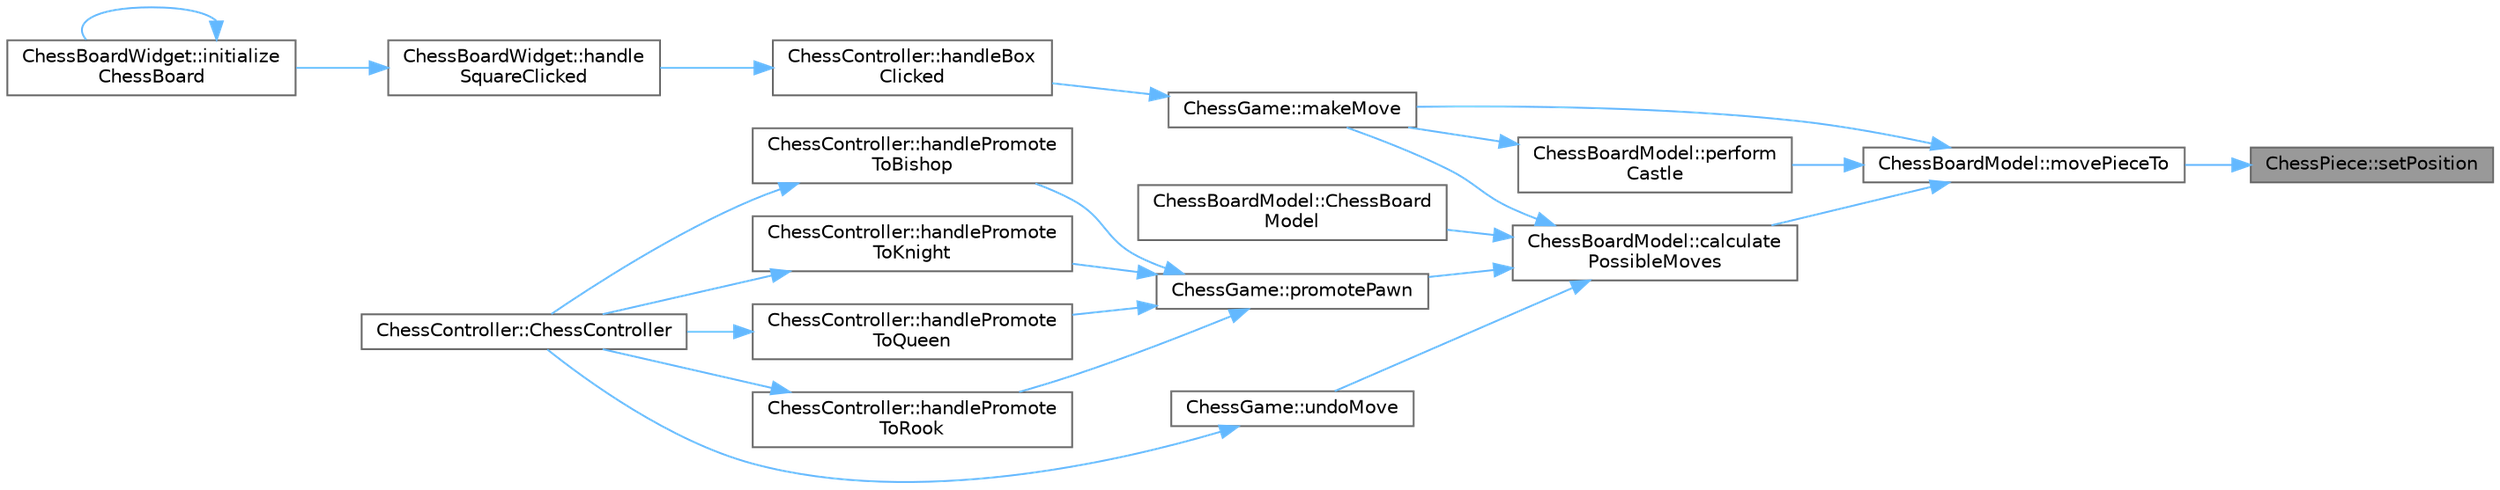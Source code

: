 digraph "ChessPiece::setPosition"
{
 // LATEX_PDF_SIZE
  bgcolor="transparent";
  edge [fontname=Helvetica,fontsize=10,labelfontname=Helvetica,labelfontsize=10];
  node [fontname=Helvetica,fontsize=10,shape=box,height=0.2,width=0.4];
  rankdir="RL";
  Node1 [id="Node000001",label="ChessPiece::setPosition",height=0.2,width=0.4,color="gray40", fillcolor="grey60", style="filled", fontcolor="black",tooltip="Sets the position of the chess piece on the chessboard."];
  Node1 -> Node2 [id="edge1_Node000001_Node000002",dir="back",color="steelblue1",style="solid",tooltip=" "];
  Node2 [id="Node000002",label="ChessBoardModel::movePieceTo",height=0.2,width=0.4,color="grey40", fillcolor="white", style="filled",URL="$class_chess_board_model.html#a0ca13e64de6e6cb7ffec509cb0e72b47",tooltip="Moves a chess piece to the specified position."];
  Node2 -> Node3 [id="edge2_Node000002_Node000003",dir="back",color="steelblue1",style="solid",tooltip=" "];
  Node3 [id="Node000003",label="ChessBoardModel::calculate\lPossibleMoves",height=0.2,width=0.4,color="grey40", fillcolor="white", style="filled",URL="$class_chess_board_model.html#a9b54588c91dc730d8d8350eadd4c89dc",tooltip="Calculates possible moves for all chess pieces on the chessboard."];
  Node3 -> Node4 [id="edge3_Node000003_Node000004",dir="back",color="steelblue1",style="solid",tooltip=" "];
  Node4 [id="Node000004",label="ChessBoardModel::ChessBoard\lModel",height=0.2,width=0.4,color="grey40", fillcolor="white", style="filled",URL="$class_chess_board_model.html#ac3ea55eebf469859b1d7792606d7e365",tooltip="Constructor for ChessBoardModel."];
  Node3 -> Node5 [id="edge4_Node000003_Node000005",dir="back",color="steelblue1",style="solid",tooltip=" "];
  Node5 [id="Node000005",label="ChessGame::makeMove",height=0.2,width=0.4,color="grey40", fillcolor="white", style="filled",URL="$class_chess_game.html#ac6d0b5e0ac325a23fa4f82570835344b",tooltip="Makes a move on the chessboard."];
  Node5 -> Node6 [id="edge5_Node000005_Node000006",dir="back",color="steelblue1",style="solid",tooltip=" "];
  Node6 [id="Node000006",label="ChessController::handleBox\lClicked",height=0.2,width=0.4,color="grey40", fillcolor="white", style="filled",URL="$class_chess_controller.html#a39a0b8f5fd5ea736c1c0b00297de638a",tooltip="Handles the click event on a chessboard box."];
  Node6 -> Node7 [id="edge6_Node000006_Node000007",dir="back",color="steelblue1",style="solid",tooltip=" "];
  Node7 [id="Node000007",label="ChessBoardWidget::handle\lSquareClicked",height=0.2,width=0.4,color="grey40", fillcolor="white", style="filled",URL="$class_chess_board_widget.html#a4908fafe4bd7fb814d8767534eb85fa5",tooltip="Handles the click event on a chessboard square."];
  Node7 -> Node8 [id="edge7_Node000007_Node000008",dir="back",color="steelblue1",style="solid",tooltip=" "];
  Node8 [id="Node000008",label="ChessBoardWidget::initialize\lChessBoard",height=0.2,width=0.4,color="grey40", fillcolor="white", style="filled",URL="$class_chess_board_widget.html#a465e9c198c5511ffca7ebd5d741643cb",tooltip="Initializes the chessboard and starts the game."];
  Node8 -> Node8 [id="edge8_Node000008_Node000008",dir="back",color="steelblue1",style="solid",tooltip=" "];
  Node3 -> Node9 [id="edge9_Node000003_Node000009",dir="back",color="steelblue1",style="solid",tooltip=" "];
  Node9 [id="Node000009",label="ChessGame::promotePawn",height=0.2,width=0.4,color="grey40", fillcolor="white", style="filled",URL="$class_chess_game.html#aeeb405a0f6e10ec844fab2ff0a4a0392",tooltip="Promotes a pawn to the specified piece type."];
  Node9 -> Node10 [id="edge10_Node000009_Node000010",dir="back",color="steelblue1",style="solid",tooltip=" "];
  Node10 [id="Node000010",label="ChessController::handlePromote\lToBishop",height=0.2,width=0.4,color="grey40", fillcolor="white", style="filled",URL="$class_chess_controller.html#a1ef391574537c77e05facc3a4623c388",tooltip="Slot to handle promoting a pawn to a bishop."];
  Node10 -> Node11 [id="edge11_Node000010_Node000011",dir="back",color="steelblue1",style="solid",tooltip=" "];
  Node11 [id="Node000011",label="ChessController::ChessController",height=0.2,width=0.4,color="grey40", fillcolor="white", style="filled",URL="$class_chess_controller.html#a1a5ce0f8a8706dd670b8da59e3f4d0d3",tooltip="Constructor for ChessController."];
  Node9 -> Node12 [id="edge12_Node000009_Node000012",dir="back",color="steelblue1",style="solid",tooltip=" "];
  Node12 [id="Node000012",label="ChessController::handlePromote\lToKnight",height=0.2,width=0.4,color="grey40", fillcolor="white", style="filled",URL="$class_chess_controller.html#aa5bf2e2638621609aaf5f79c9a7621c9",tooltip="Slot to handle promoting a pawn to a knight."];
  Node12 -> Node11 [id="edge13_Node000012_Node000011",dir="back",color="steelblue1",style="solid",tooltip=" "];
  Node9 -> Node13 [id="edge14_Node000009_Node000013",dir="back",color="steelblue1",style="solid",tooltip=" "];
  Node13 [id="Node000013",label="ChessController::handlePromote\lToQueen",height=0.2,width=0.4,color="grey40", fillcolor="white", style="filled",URL="$class_chess_controller.html#ad281d64ec4c63ad737edff6f76c62182",tooltip="Slot to handle promoting a pawn to a queen."];
  Node13 -> Node11 [id="edge15_Node000013_Node000011",dir="back",color="steelblue1",style="solid",tooltip=" "];
  Node9 -> Node14 [id="edge16_Node000009_Node000014",dir="back",color="steelblue1",style="solid",tooltip=" "];
  Node14 [id="Node000014",label="ChessController::handlePromote\lToRook",height=0.2,width=0.4,color="grey40", fillcolor="white", style="filled",URL="$class_chess_controller.html#a31f9d1b347d44627572370863fe0b67c",tooltip="Slot to handle promoting a pawn to a rook."];
  Node14 -> Node11 [id="edge17_Node000014_Node000011",dir="back",color="steelblue1",style="solid",tooltip=" "];
  Node3 -> Node15 [id="edge18_Node000003_Node000015",dir="back",color="steelblue1",style="solid",tooltip=" "];
  Node15 [id="Node000015",label="ChessGame::undoMove",height=0.2,width=0.4,color="grey40", fillcolor="white", style="filled",URL="$class_chess_game.html#aaad77cd9c728a449a291dffcff23adeb",tooltip="Undoes the last move."];
  Node15 -> Node11 [id="edge19_Node000015_Node000011",dir="back",color="steelblue1",style="solid",tooltip=" "];
  Node2 -> Node5 [id="edge20_Node000002_Node000005",dir="back",color="steelblue1",style="solid",tooltip=" "];
  Node2 -> Node16 [id="edge21_Node000002_Node000016",dir="back",color="steelblue1",style="solid",tooltip=" "];
  Node16 [id="Node000016",label="ChessBoardModel::perform\lCastle",height=0.2,width=0.4,color="grey40", fillcolor="white", style="filled",URL="$class_chess_board_model.html#a6bd7d6b4aaeae246f27660baebec7272",tooltip="Performs castling for the specified player."];
  Node16 -> Node5 [id="edge22_Node000016_Node000005",dir="back",color="steelblue1",style="solid",tooltip=" "];
}
